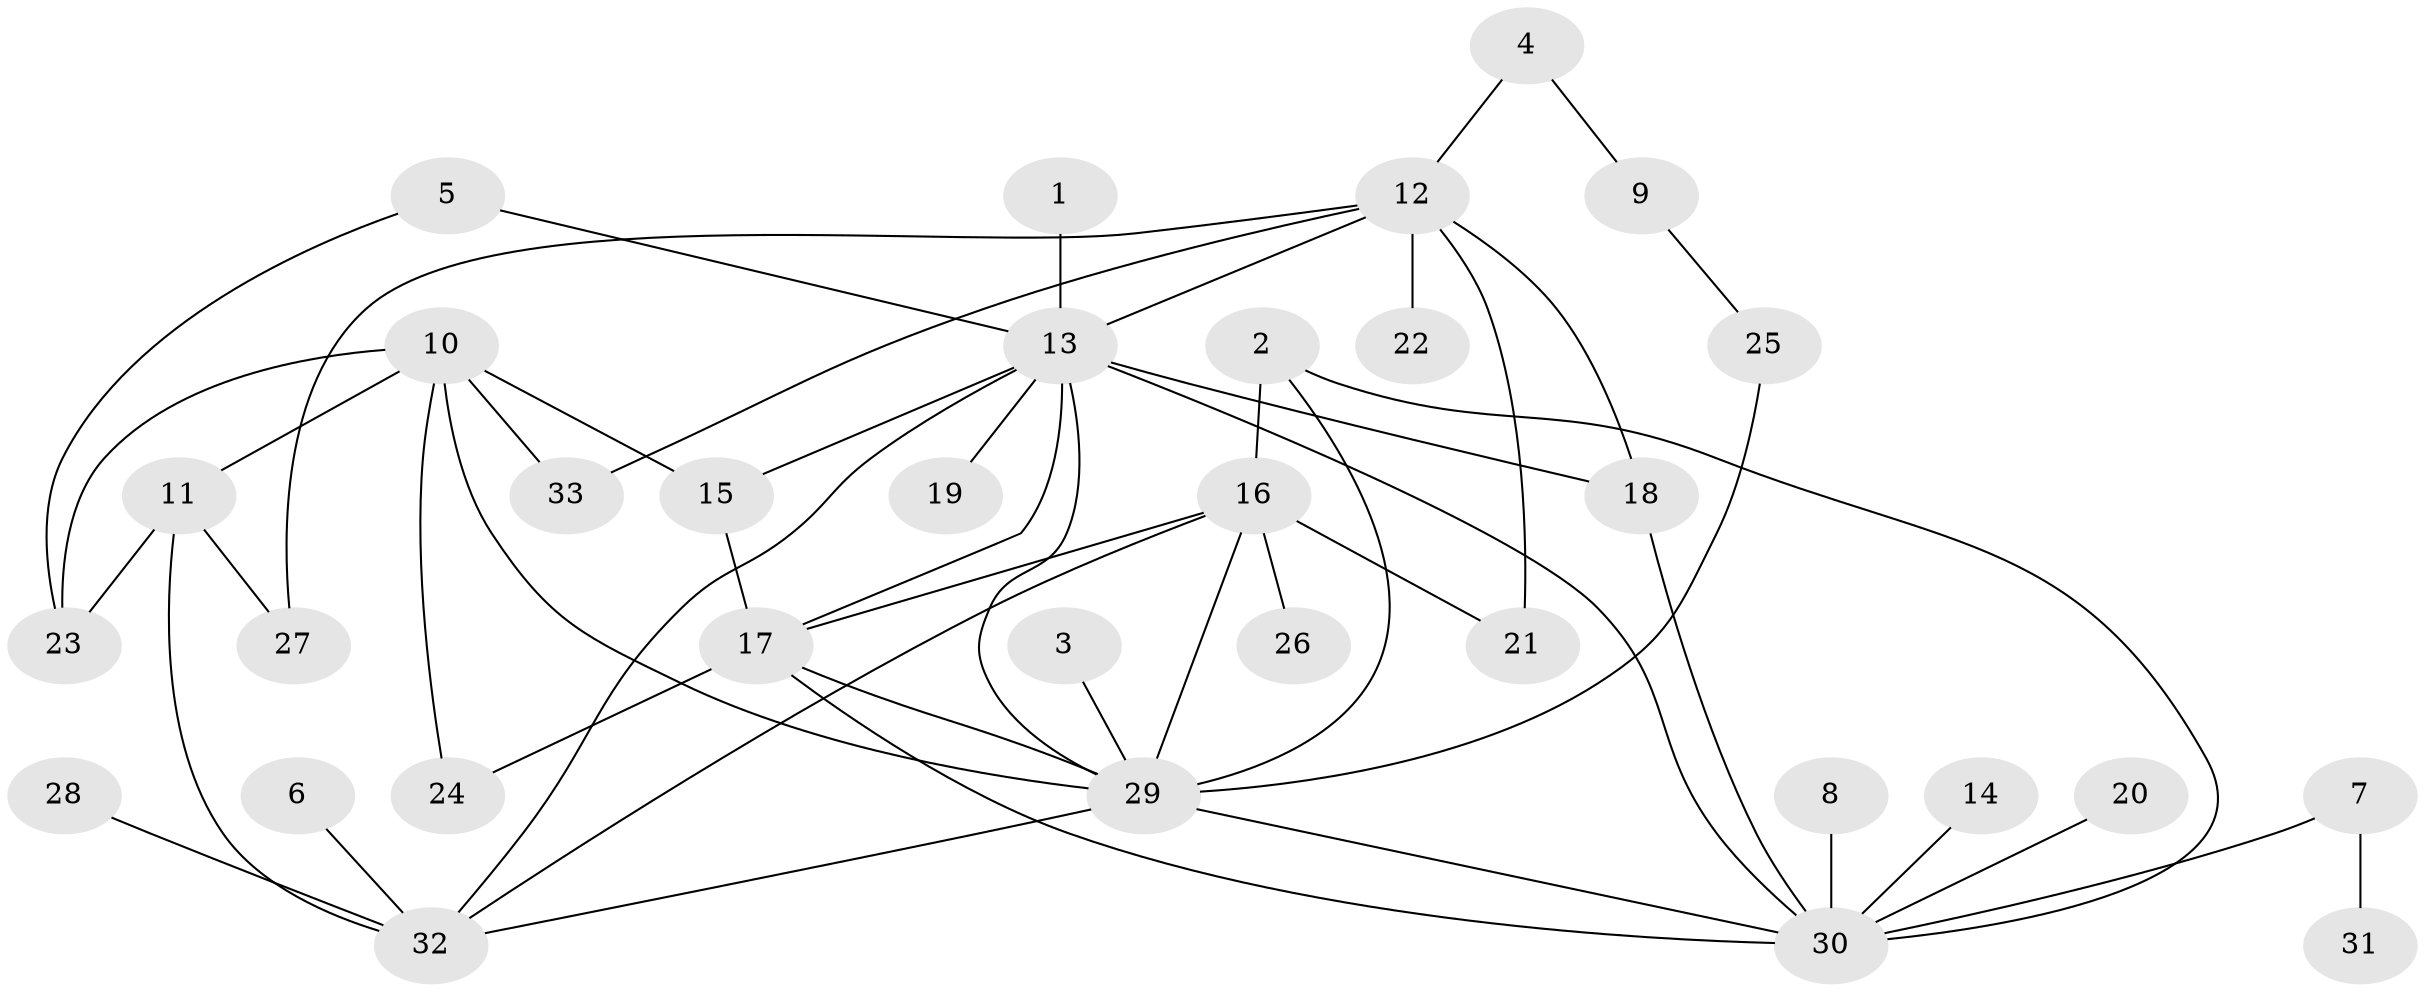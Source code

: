 // original degree distribution, {11: 0.015151515151515152, 12: 0.015151515151515152, 7: 0.045454545454545456, 1: 0.48484848484848486, 9: 0.015151515151515152, 3: 0.07575757575757576, 6: 0.015151515151515152, 4: 0.045454545454545456, 5: 0.030303030303030304, 2: 0.24242424242424243, 10: 0.015151515151515152}
// Generated by graph-tools (version 1.1) at 2025/01/03/09/25 03:01:47]
// undirected, 33 vertices, 52 edges
graph export_dot {
graph [start="1"]
  node [color=gray90,style=filled];
  1;
  2;
  3;
  4;
  5;
  6;
  7;
  8;
  9;
  10;
  11;
  12;
  13;
  14;
  15;
  16;
  17;
  18;
  19;
  20;
  21;
  22;
  23;
  24;
  25;
  26;
  27;
  28;
  29;
  30;
  31;
  32;
  33;
  1 -- 13 [weight=1.0];
  2 -- 16 [weight=1.0];
  2 -- 29 [weight=1.0];
  2 -- 30 [weight=1.0];
  3 -- 29 [weight=1.0];
  4 -- 9 [weight=1.0];
  4 -- 12 [weight=1.0];
  5 -- 13 [weight=1.0];
  5 -- 23 [weight=1.0];
  6 -- 32 [weight=1.0];
  7 -- 30 [weight=1.0];
  7 -- 31 [weight=1.0];
  8 -- 30 [weight=1.0];
  9 -- 25 [weight=1.0];
  10 -- 11 [weight=1.0];
  10 -- 15 [weight=1.0];
  10 -- 23 [weight=1.0];
  10 -- 24 [weight=1.0];
  10 -- 29 [weight=1.0];
  10 -- 33 [weight=1.0];
  11 -- 23 [weight=1.0];
  11 -- 27 [weight=1.0];
  11 -- 32 [weight=1.0];
  12 -- 13 [weight=1.0];
  12 -- 18 [weight=1.0];
  12 -- 21 [weight=1.0];
  12 -- 22 [weight=1.0];
  12 -- 27 [weight=1.0];
  12 -- 33 [weight=1.0];
  13 -- 15 [weight=1.0];
  13 -- 17 [weight=1.0];
  13 -- 18 [weight=1.0];
  13 -- 19 [weight=1.0];
  13 -- 29 [weight=1.0];
  13 -- 30 [weight=1.0];
  13 -- 32 [weight=1.0];
  14 -- 30 [weight=1.0];
  15 -- 17 [weight=1.0];
  16 -- 17 [weight=1.0];
  16 -- 21 [weight=1.0];
  16 -- 26 [weight=1.0];
  16 -- 29 [weight=1.0];
  16 -- 32 [weight=1.0];
  17 -- 24 [weight=1.0];
  17 -- 29 [weight=1.0];
  17 -- 30 [weight=1.0];
  18 -- 30 [weight=1.0];
  20 -- 30 [weight=1.0];
  25 -- 29 [weight=1.0];
  28 -- 32 [weight=1.0];
  29 -- 30 [weight=1.0];
  29 -- 32 [weight=1.0];
}
